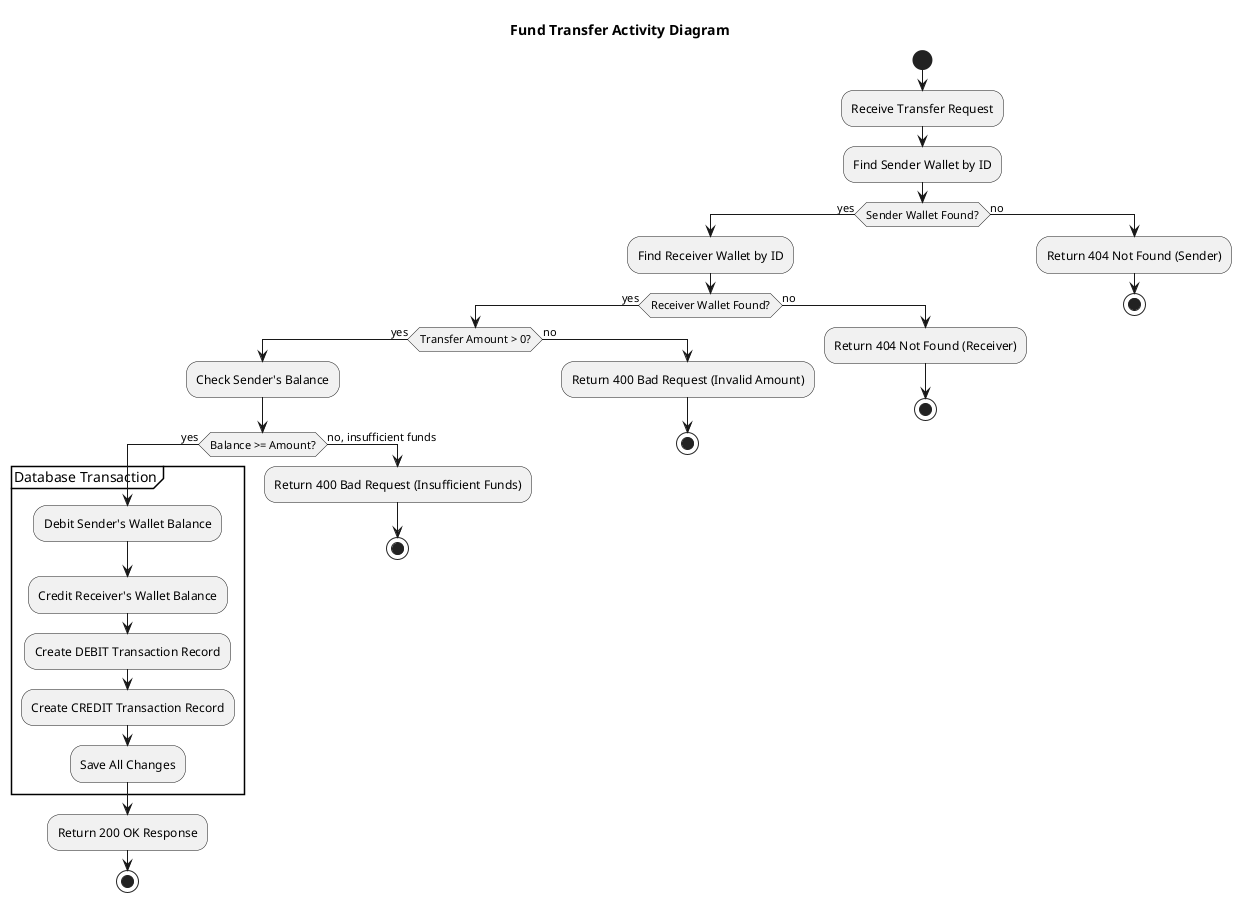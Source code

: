 @startuml
title Fund Transfer Activity Diagram

start
:Receive Transfer Request;

:Find Sender Wallet by ID;
if (Sender Wallet Found?) then (yes)
  :Find Receiver Wallet by ID;
  if (Receiver Wallet Found?) then (yes)
    if (Transfer Amount > 0?) then (yes)
      :Check Sender's Balance;
      if (Balance >= Amount?) then (yes)
        partition "Database Transaction" {
          :Debit Sender's Wallet Balance;
          :Credit Receiver's Wallet Balance;
          :Create DEBIT Transaction Record;
          :Create CREDIT Transaction Record;
          :Save All Changes;
        }
        :Return 200 OK Response;
        stop
      else (no, insufficient funds)
        :Return 400 Bad Request (Insufficient Funds);
        stop
      endif
    else (no)
      :Return 400 Bad Request (Invalid Amount);
      stop
    endif
  else (no)
    :Return 404 Not Found (Receiver);
    stop
  endif
else (no)
  :Return 404 Not Found (Sender);
  stop
endif

@enduml
